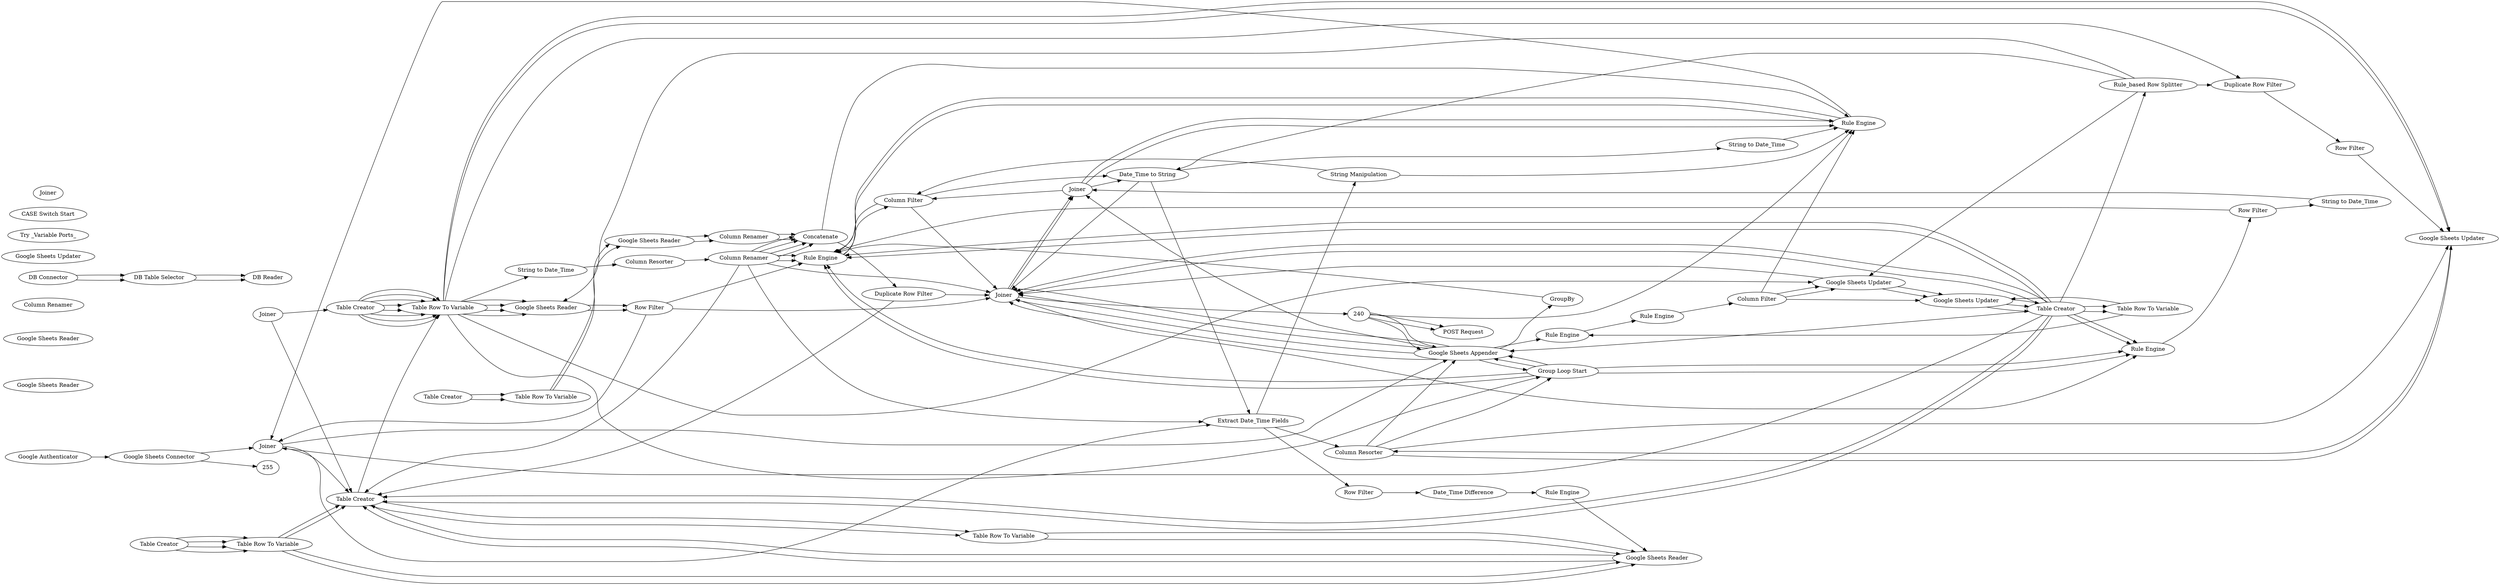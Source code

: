 digraph {
	2 [label="Google Sheets Connector"]
	140 [label="Google Authenticator"]
	198 [label="Google Sheets Reader"]
	223 [label="Table Row To Variable"]
	224 [label="Table Creator"]
	227 [label="Table Creator"]
	228 [label="Table Row To Variable"]
	229 [label="Google Sheets Reader"]
	230 [label=Concatenate]
	231 [label="Column Renamer"]
	232 [label="Google Sheets Reader"]
	233 [label="Table Row To Variable"]
	234 [label="Table Creator"]
	235 [label="Column Renamer"]
	236 [label="Column Renamer"]
	237 [label="Duplicate Row Filter"]
	233 [label="Table Row To Variable"]
	234 [label="Table Creator"]
	235 [label="Google Sheets Reader"]
	82 [label="DB Connector"]
	85 [label="DB Table Selector"]
	90 [label="DB Reader"]
	200 [label="Table Creator"]
	201 [label="Table Row To Variable"]
	206 [label="Google Sheets Reader"]
	238 [label="Row Filter"]
	200 [label="Table Creator"]
	201 [label="Table Row To Variable"]
	241 [label="Google Sheets Updater"]
	242 [label="Google Sheets Updater"]
	248 [label="Row Filter"]
	257 [label=Joiner]
	258 [label="Rule Engine"]
	259 [label="Rule Engine"]
	260 [label="Column Filter"]
	262 [label=Joiner]
	263 [label="Rule Engine"]
	264 [label="Duplicate Row Filter"]
	265 [label=Joiner]
	266 [label="Rule Engine"]
	267 [label="Rule Engine"]
	268 [label="Rule Engine"]
	269 [label="Rule Engine"]
	270 [label="Rule Engine"]
	271 [label="Rule Engine"]
	217 [label="POST Request"]
	213 [label="Row Filter"]
	215 [label="Date_Time Difference"]
	216 [label="Rule Engine"]
	221 [label="Row Filter"]
	232 [label="Column Resorter"]
	193 [label="Column Resorter"]
	200 [label="Date_Time Widget"]
	201 [label="Constant Value Column"]
	202 [label="String to Date_Time"]
	207 [label=Joiner]
	210 [label="Column Renamer"]
	227 [label=Joiner]
	239 [label="Rule Engine"]
	242 [label="Duplicate Row Filter"]
	243 [label="Column Renamer"]
	244 [label="Column Filter"]
	245 [label="Row Filter"]
	198 [label="Google Sheets Reader"]
	223 [label="Table Row To Variable"]
	224 [label="Table Creator"]
	227 [label="Table Creator"]
	228 [label="Table Row To Variable"]
	229 [label="Google Sheets Reader"]
	230 [label=Concatenate]
	231 [label="Column Renamer"]
	232 [label="Google Sheets Reader"]
	233 [label="Table Row To Variable"]
	234 [label="Table Creator"]
	235 [label="Column Renamer"]
	236 [label="Column Renamer"]
	262 [label="Duplicate Row Filter"]
	233 [label="Table Row To Variable"]
	234 [label="Table Creator"]
	235 [label="Google Sheets Reader"]
	82 [label="DB Connector"]
	85 [label="DB Table Selector"]
	90 [label="DB Reader"]
	200 [label="Table Creator"]
	201 [label="Table Row To Variable"]
	206 [label="Google Sheets Reader"]
	238 [label="Row Filter"]
	200 [label="Table Creator"]
	201 [label="Table Row To Variable"]
	243 [label="Google Sheets Updater"]
	244 [label="Column Resorter"]
	200 [label="Table Creator"]
	201 [label="Table Row To Variable"]
	243 [label="Google Sheets Updater"]
	244 [label="Column Resorter"]
	245 [label="Rule_based Row Filter"]
	246 [label="Google Sheets Updater"]
	256 [label=GroupBy]
	257 [label="String Manipulation"]
	258 [label=Joiner]
	259 [label=Concatenate]
	200 [label="Table Creator"]
	201 [label="Table Row To Variable"]
	239 [label="Rule_based Row Splitter"]
	241 [label="Google Sheets Updater"]
	245 [label="Extract Date_Time Fields"]
	254 [label="String Manipulation"]
	246 [label="Group Loop Start"]
	257 [label="Try _Variable Ports_"]
	259 [label="Google Sheets Appender"]
	260 [label="Catch Errors _Var Ports_"]
	261 [label="Google Sheets Updater"]
	262 [label="CASE Switch Start"]
	263 [label="Rule Engine Variable"]
	246 [label="Group Loop Start"]
	257 [label="Try _Variable Ports_"]
	259 [label="Google Sheets Appender"]
	260 [label="Catch Errors _Var Ports_"]
	261 [label="Google Sheets Updater"]
	262 [label="CASE Switch Start"]
	263 [label="Rule Engine Variable"]
	266 [label="String Manipulation"]
	267 [label="String to Date_Time"]
	268 [label="Date_Time Difference"]
	269 [label="String to Date_Time"]
	270 [label="Rule Engine"]
	271 [label="Column Filter"]
	248 [label="Row Filter"]
	260 [label=Joiner]
	261 [label="Rule Engine"]
	263 [label=Joiner]
	264 [label="Rule Engine"]
	265 [label="Rule Engine"]
	266 [label="Column Filter"]
	267 [label="Date_Time to String"]
	268 [label=Joiner]
	269 [label="Rule Engine"]
	270 [label="Rule Engine"]
	271 [label="Rule Engine"]
	272 [label="Rule Engine"]
	273 [label="Rule Engine"]
	274 [label="Rule Engine"]
	275 [label="Column Filter"]
	276 [label="String to Date_Time"]
	277 [label="String to Date_Time"]
	200 [label="Table Creator"]
	201 [label="Table Row To Variable"]
	269 [label="Google Sheets Updater"]
	270 [label="Google Sheets Updater"]
	271 [label="Table Creator"]
	272 [label="Table Row To Variable"]
	198 -> 231
	223 -> 198
	224 -> 223
	227 -> 228
	228 -> 229
	229 -> 227
	230 -> 237
	231 -> 230
	271 -> 227
	233 -> 229
	234 -> 233
	210 -> 230
	210 -> 230
	82 -> 85
	85 -> 90
	233 -> 227
	234 -> 233
	200 -> 201
	201 -> 206
	206 -> 238
	200 -> 201
	201 -> 206
	201 -> 242
	248 -> 265
	240 -> 264
	258 -> 259
	259 -> 263
	260 -> 240
	271 -> 265
	263 -> 266
	264 -> 258
	265 -> 264
	266 -> 267
	267 -> 260
	275 -> 269
	269 -> 270
	270 -> 271
	271 -> 260
	271 -> 265
	210 -> 265
	210 -> 265
	238 -> 265
	193 -> 210
	200 -> 201
	201 -> 202
	202 -> 193
	207 -> 200
	207 -> 227
	227 -> 201
	213 -> 243
	215 -> 216
	216 -> 229
	221 -> 215
	271 -> 239
	210 -> 245
	239 -> 242
	242 -> 213
	243 -> 244
	245 -> 221
	198 -> 231
	223 -> 198
	224 -> 223
	227 -> 228
	228 -> 229
	229 -> 227
	230 -> 264
	231 -> 230
	271 -> 227
	233 -> 229
	234 -> 233
	210 -> 230
	210 -> 230
	233 -> 227
	234 -> 233
	82 -> 85
	85 -> 90
	200 -> 201
	201 -> 206
	206 -> 238
	200 -> 201
	201 -> 243
	244 -> 243
	200 -> 201
	201 -> 243
	201 -> 246
	244 -> 246
	244 -> 243
	245 -> 244
	246 -> 261
	246 -> 259
	246 -> 265
	240 -> 259
	259 -> 260
	259 -> 260
	260 -> 263
	271 -> 261
	263 -> 264
	246 -> 261
	246 -> 259
	246 -> 265
	240 -> 259
	259 -> 260
	259 -> 260
	260 -> 263
	271 -> 261
	263 -> 264
	200 -> 201
	201 -> 206
	239 -> 267
	239 -> 206
	239 -> 269
	245 -> 254
	254 -> 266
	254 -> 264
	266 -> 265
	267 -> 245
	275 -> 270
	269 -> 260
	270 -> 271
	248 -> 276
	260 -> 261
	261 -> 248
	263 -> 267
	264 -> 265
	265 -> 266
	266 -> 260
	267 -> 277
	275 -> 269
	269 -> 270
	270 -> 271
	271 -> 272
	272 -> 273
	273 -> 274
	274 -> 275
	276 -> 263
	277 -> 264
	200 -> 201
	201 -> 269
	271 -> 272
	272 -> 270
	244 -> 259
	271 -> 260
	271 -> 258
	210 -> 260
	210 -> 227
	237 -> 260
	237 -> 227
	238 -> 258
	238 -> 260
	256 -> 265
	240 -> 217
	240 -> 217
	258 -> 227
	258 -> 245
	259 -> 273
	259 -> 256
	259 -> 246
	271 -> 259
	275 -> 264
	2 -> 258
	2 -> 255
	140 -> 2
	rankdir=LR
}

